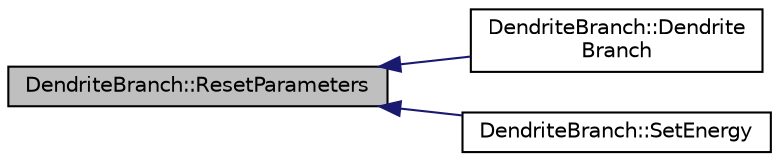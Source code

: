 digraph "DendriteBranch::ResetParameters"
{
  edge [fontname="Helvetica",fontsize="10",labelfontname="Helvetica",labelfontsize="10"];
  node [fontname="Helvetica",fontsize="10",shape=record];
  rankdir="LR";
  Node1 [label="DendriteBranch::ResetParameters",height=0.2,width=0.4,color="black", fillcolor="grey75", style="filled", fontcolor="black"];
  Node1 -> Node2 [dir="back",color="midnightblue",fontsize="10",style="solid",fontname="Helvetica"];
  Node2 [label="DendriteBranch::Dendrite\lBranch",height=0.2,width=0.4,color="black", fillcolor="white", style="filled",URL="$class_dendrite_branch.html#aa46228f32f99619cdc7a66e6c383c663"];
  Node1 -> Node3 [dir="back",color="midnightblue",fontsize="10",style="solid",fontname="Helvetica"];
  Node3 [label="DendriteBranch::SetEnergy",height=0.2,width=0.4,color="black", fillcolor="white", style="filled",URL="$class_dendrite_branch.html#a7c98f22678cffa5f82828a9ccefccb20"];
}
